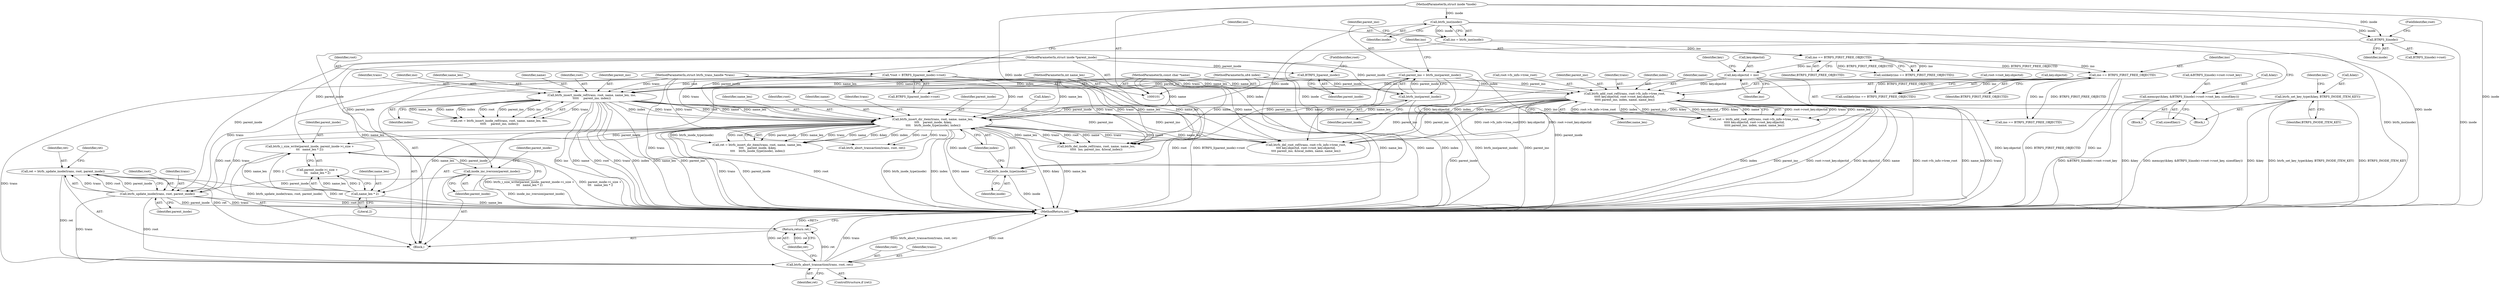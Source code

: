 digraph "0_linux_9c52057c698fb96f8f07e7a4bcf4801a092bda89@API" {
"1000260" [label="(Call,ret = btrfs_update_inode(trans, root, parent_inode))"];
"1000262" [label="(Call,btrfs_update_inode(trans, root, parent_inode))"];
"1000213" [label="(Call,btrfs_insert_dir_item(trans, root, name, name_len,\n \t\t\t\t    parent_inode, &key,\n \t\t\t\t    btrfs_inode_type(inode), index))"];
"1000199" [label="(Call,btrfs_insert_inode_ref(trans, root, name, name_len, ino,\n\t\t\t\t\t     parent_ino, index))"];
"1000102" [label="(MethodParameterIn,struct btrfs_trans_handle *trans)"];
"1000116" [label="(Call,*root = BTRFS_I(parent_inode)->root)"];
"1000105" [label="(MethodParameterIn,const char *name)"];
"1000106" [label="(MethodParameterIn,int name_len)"];
"1000168" [label="(Call,ino == BTRFS_FIRST_FREE_OBJECTID)"];
"1000134" [label="(Call,ino == BTRFS_FIRST_FREE_OBJECTID)"];
"1000123" [label="(Call,ino = btrfs_ino(inode))"];
"1000125" [label="(Call,btrfs_ino(inode))"];
"1000104" [label="(MethodParameterIn,struct inode *inode)"];
"1000128" [label="(Call,parent_ino = btrfs_ino(parent_inode))"];
"1000130" [label="(Call,btrfs_ino(parent_inode))"];
"1000119" [label="(Call,BTRFS_I(parent_inode))"];
"1000103" [label="(MethodParameterIn,struct inode *parent_inode)"];
"1000108" [label="(MethodParameterIn,u64 index)"];
"1000174" [label="(Call,btrfs_add_root_ref(trans, root->fs_info->tree_root,\n\t\t\t\t\t key.objectid, root->root_key.objectid,\n\t\t\t\t\t parent_ino, index, name, name_len))"];
"1000152" [label="(Call,key.objectid = ino)"];
"1000138" [label="(Call,memcpy(&key, &BTRFS_I(inode)->root->root_key, sizeof(key)))"];
"1000157" [label="(Call,btrfs_set_key_type(&key, BTRFS_INODE_ITEM_KEY))"];
"1000221" [label="(Call,btrfs_inode_type(inode))"];
"1000144" [label="(Call,BTRFS_I(inode))"];
"1000249" [label="(Call,inode_inc_iversion(parent_inode))"];
"1000240" [label="(Call,btrfs_i_size_write(parent_inode, parent_inode->i_size +\n\t\t\t   name_len * 2))"];
"1000246" [label="(Call,name_len * 2)"];
"1000268" [label="(Call,btrfs_abort_transaction(trans, root, ret))"];
"1000272" [label="(Return,return ret;)"];
"1000242" [label="(Call,parent_inode->i_size +\n\t\t\t   name_len * 2)"];
"1000128" [label="(Call,parent_ino = btrfs_ino(parent_inode))"];
"1000151" [label="(Block,)"];
"1000273" [label="(Identifier,ret)"];
"1000137" [label="(Block,)"];
"1000270" [label="(Identifier,root)"];
"1000277" [label="(Call,ino == BTRFS_FIRST_FREE_OBJECTID)"];
"1000213" [label="(Call,btrfs_insert_dir_item(trans, root, name, name_len,\n \t\t\t\t    parent_inode, &key,\n \t\t\t\t    btrfs_inode_type(inode), index))"];
"1000117" [label="(Identifier,root)"];
"1000141" [label="(Call,&BTRFS_I(inode)->root->root_key)"];
"1000219" [label="(Call,&key)"];
"1000156" [label="(Identifier,ino)"];
"1000118" [label="(Call,BTRFS_I(parent_inode)->root)"];
"1000271" [label="(Identifier,ret)"];
"1000211" [label="(Call,ret = btrfs_insert_dir_item(trans, root, name, name_len,\n \t\t\t\t    parent_inode, &key,\n \t\t\t\t    btrfs_inode_type(inode), index))"];
"1000124" [label="(Identifier,ino)"];
"1000146" [label="(FieldIdentifier,root)"];
"1000217" [label="(Identifier,name_len)"];
"1000240" [label="(Call,btrfs_i_size_write(parent_inode, parent_inode->i_size +\n\t\t\t   name_len * 2))"];
"1000265" [label="(Identifier,parent_inode)"];
"1000116" [label="(Call,*root = BTRFS_I(parent_inode)->root)"];
"1000241" [label="(Identifier,parent_inode)"];
"1000176" [label="(Call,root->fs_info->tree_root)"];
"1000313" [label="(Call,btrfs_del_inode_ref(trans, root, name, name_len,\n\t\t\t\t\t  ino, parent_ino, &local_index))"];
"1000170" [label="(Identifier,BTRFS_FIRST_FREE_OBJECTID)"];
"1000145" [label="(Identifier,inode)"];
"1000234" [label="(Call,btrfs_abort_transaction(trans, root, ret))"];
"1000123" [label="(Call,ino = btrfs_ino(inode))"];
"1000144" [label="(Call,BTRFS_I(inode))"];
"1000126" [label="(Identifier,inode)"];
"1000247" [label="(Identifier,name_len)"];
"1000143" [label="(Call,BTRFS_I(inode)->root)"];
"1000167" [label="(Call,unlikely(ino == BTRFS_FIRST_FREE_OBJECTID))"];
"1000215" [label="(Identifier,root)"];
"1000206" [label="(Identifier,index)"];
"1000205" [label="(Identifier,parent_ino)"];
"1000248" [label="(Literal,2)"];
"1000109" [label="(Block,)"];
"1000189" [label="(Identifier,parent_ino)"];
"1000120" [label="(Identifier,parent_inode)"];
"1000119" [label="(Call,BTRFS_I(parent_inode))"];
"1000136" [label="(Identifier,BTRFS_FIRST_FREE_OBJECTID)"];
"1000216" [label="(Identifier,name)"];
"1000169" [label="(Identifier,ino)"];
"1000160" [label="(Identifier,BTRFS_INODE_ITEM_KEY)"];
"1000200" [label="(Identifier,trans)"];
"1000264" [label="(Identifier,root)"];
"1000168" [label="(Call,ino == BTRFS_FIRST_FREE_OBJECTID)"];
"1000102" [label="(MethodParameterIn,struct btrfs_trans_handle *trans)"];
"1000272" [label="(Return,return ret;)"];
"1000263" [label="(Identifier,trans)"];
"1000192" [label="(Identifier,name_len)"];
"1000260" [label="(Call,ret = btrfs_update_inode(trans, root, parent_inode))"];
"1000285" [label="(Call,btrfs_del_root_ref(trans, root->fs_info->tree_root,\n\t\t\t\t key.objectid, root->root_key.objectid,\n\t\t\t\t parent_ino, &local_index, name, name_len))"];
"1000175" [label="(Identifier,trans)"];
"1000250" [label="(Identifier,parent_inode)"];
"1000130" [label="(Call,btrfs_ino(parent_inode))"];
"1000249" [label="(Call,inode_inc_iversion(parent_inode))"];
"1000222" [label="(Identifier,inode)"];
"1000157" [label="(Call,btrfs_set_key_type(&key, BTRFS_INODE_ITEM_KEY))"];
"1000104" [label="(MethodParameterIn,struct inode *inode)"];
"1000204" [label="(Identifier,ino)"];
"1000190" [label="(Identifier,index)"];
"1000148" [label="(Call,sizeof(key))"];
"1000108" [label="(MethodParameterIn,u64 index)"];
"1000153" [label="(Call,key.objectid)"];
"1000133" [label="(Call,unlikely(ino == BTRFS_FIRST_FREE_OBJECTID))"];
"1000131" [label="(Identifier,parent_inode)"];
"1000103" [label="(MethodParameterIn,struct inode *parent_inode)"];
"1000106" [label="(MethodParameterIn,int name_len)"];
"1000269" [label="(Identifier,trans)"];
"1000253" [label="(Identifier,parent_inode)"];
"1000268" [label="(Call,btrfs_abort_transaction(trans, root, ret))"];
"1000134" [label="(Call,ino == BTRFS_FIRST_FREE_OBJECTID)"];
"1000174" [label="(Call,btrfs_add_root_ref(trans, root->fs_info->tree_root,\n\t\t\t\t\t key.objectid, root->root_key.objectid,\n\t\t\t\t\t parent_ino, index, name, name_len))"];
"1000152" [label="(Call,key.objectid = ino)"];
"1000105" [label="(MethodParameterIn,const char *name)"];
"1000158" [label="(Call,&key)"];
"1000262" [label="(Call,btrfs_update_inode(trans, root, parent_inode))"];
"1000121" [label="(FieldIdentifier,root)"];
"1000324" [label="(MethodReturn,int)"];
"1000197" [label="(Call,ret = btrfs_insert_inode_ref(trans, root, name, name_len, ino,\n\t\t\t\t\t     parent_ino, index))"];
"1000139" [label="(Call,&key)"];
"1000221" [label="(Call,btrfs_inode_type(inode))"];
"1000267" [label="(Identifier,ret)"];
"1000246" [label="(Call,name_len * 2)"];
"1000191" [label="(Identifier,name)"];
"1000223" [label="(Identifier,index)"];
"1000184" [label="(Call,root->root_key.objectid)"];
"1000138" [label="(Call,memcpy(&key, &BTRFS_I(inode)->root->root_key, sizeof(key)))"];
"1000214" [label="(Identifier,trans)"];
"1000135" [label="(Identifier,ino)"];
"1000203" [label="(Identifier,name_len)"];
"1000129" [label="(Identifier,parent_ino)"];
"1000266" [label="(ControlStructure,if (ret))"];
"1000159" [label="(Identifier,key)"];
"1000125" [label="(Call,btrfs_ino(inode))"];
"1000163" [label="(Identifier,key)"];
"1000202" [label="(Identifier,name)"];
"1000201" [label="(Identifier,root)"];
"1000261" [label="(Identifier,ret)"];
"1000218" [label="(Identifier,parent_inode)"];
"1000172" [label="(Call,ret = btrfs_add_root_ref(trans, root->fs_info->tree_root,\n\t\t\t\t\t key.objectid, root->root_key.objectid,\n\t\t\t\t\t parent_ino, index, name, name_len))"];
"1000199" [label="(Call,btrfs_insert_inode_ref(trans, root, name, name_len, ino,\n\t\t\t\t\t     parent_ino, index))"];
"1000181" [label="(Call,key.objectid)"];
"1000260" -> "1000109"  [label="AST: "];
"1000260" -> "1000262"  [label="CFG: "];
"1000261" -> "1000260"  [label="AST: "];
"1000262" -> "1000260"  [label="AST: "];
"1000267" -> "1000260"  [label="CFG: "];
"1000260" -> "1000324"  [label="DDG: btrfs_update_inode(trans, root, parent_inode)"];
"1000260" -> "1000324"  [label="DDG: ret"];
"1000262" -> "1000260"  [label="DDG: trans"];
"1000262" -> "1000260"  [label="DDG: root"];
"1000262" -> "1000260"  [label="DDG: parent_inode"];
"1000260" -> "1000268"  [label="DDG: ret"];
"1000260" -> "1000272"  [label="DDG: ret"];
"1000262" -> "1000265"  [label="CFG: "];
"1000263" -> "1000262"  [label="AST: "];
"1000264" -> "1000262"  [label="AST: "];
"1000265" -> "1000262"  [label="AST: "];
"1000262" -> "1000324"  [label="DDG: parent_inode"];
"1000262" -> "1000324"  [label="DDG: trans"];
"1000262" -> "1000324"  [label="DDG: root"];
"1000213" -> "1000262"  [label="DDG: trans"];
"1000213" -> "1000262"  [label="DDG: root"];
"1000102" -> "1000262"  [label="DDG: trans"];
"1000249" -> "1000262"  [label="DDG: parent_inode"];
"1000103" -> "1000262"  [label="DDG: parent_inode"];
"1000262" -> "1000268"  [label="DDG: trans"];
"1000262" -> "1000268"  [label="DDG: root"];
"1000213" -> "1000211"  [label="AST: "];
"1000213" -> "1000223"  [label="CFG: "];
"1000214" -> "1000213"  [label="AST: "];
"1000215" -> "1000213"  [label="AST: "];
"1000216" -> "1000213"  [label="AST: "];
"1000217" -> "1000213"  [label="AST: "];
"1000218" -> "1000213"  [label="AST: "];
"1000219" -> "1000213"  [label="AST: "];
"1000221" -> "1000213"  [label="AST: "];
"1000223" -> "1000213"  [label="AST: "];
"1000211" -> "1000213"  [label="CFG: "];
"1000213" -> "1000324"  [label="DDG: btrfs_inode_type(inode)"];
"1000213" -> "1000324"  [label="DDG: index"];
"1000213" -> "1000324"  [label="DDG: name"];
"1000213" -> "1000324"  [label="DDG: &key"];
"1000213" -> "1000324"  [label="DDG: name_len"];
"1000213" -> "1000324"  [label="DDG: trans"];
"1000213" -> "1000324"  [label="DDG: parent_inode"];
"1000213" -> "1000324"  [label="DDG: root"];
"1000213" -> "1000211"  [label="DDG: parent_inode"];
"1000213" -> "1000211"  [label="DDG: name_len"];
"1000213" -> "1000211"  [label="DDG: trans"];
"1000213" -> "1000211"  [label="DDG: name"];
"1000213" -> "1000211"  [label="DDG: &key"];
"1000213" -> "1000211"  [label="DDG: index"];
"1000213" -> "1000211"  [label="DDG: btrfs_inode_type(inode)"];
"1000213" -> "1000211"  [label="DDG: root"];
"1000199" -> "1000213"  [label="DDG: trans"];
"1000199" -> "1000213"  [label="DDG: root"];
"1000199" -> "1000213"  [label="DDG: name"];
"1000199" -> "1000213"  [label="DDG: name_len"];
"1000199" -> "1000213"  [label="DDG: index"];
"1000174" -> "1000213"  [label="DDG: trans"];
"1000174" -> "1000213"  [label="DDG: name"];
"1000174" -> "1000213"  [label="DDG: name_len"];
"1000174" -> "1000213"  [label="DDG: index"];
"1000102" -> "1000213"  [label="DDG: trans"];
"1000116" -> "1000213"  [label="DDG: root"];
"1000105" -> "1000213"  [label="DDG: name"];
"1000106" -> "1000213"  [label="DDG: name_len"];
"1000130" -> "1000213"  [label="DDG: parent_inode"];
"1000103" -> "1000213"  [label="DDG: parent_inode"];
"1000138" -> "1000213"  [label="DDG: &key"];
"1000157" -> "1000213"  [label="DDG: &key"];
"1000221" -> "1000213"  [label="DDG: inode"];
"1000108" -> "1000213"  [label="DDG: index"];
"1000213" -> "1000234"  [label="DDG: trans"];
"1000213" -> "1000234"  [label="DDG: root"];
"1000213" -> "1000240"  [label="DDG: parent_inode"];
"1000213" -> "1000246"  [label="DDG: name_len"];
"1000213" -> "1000285"  [label="DDG: trans"];
"1000213" -> "1000285"  [label="DDG: name"];
"1000213" -> "1000285"  [label="DDG: name_len"];
"1000213" -> "1000313"  [label="DDG: trans"];
"1000213" -> "1000313"  [label="DDG: root"];
"1000213" -> "1000313"  [label="DDG: name"];
"1000213" -> "1000313"  [label="DDG: name_len"];
"1000199" -> "1000197"  [label="AST: "];
"1000199" -> "1000206"  [label="CFG: "];
"1000200" -> "1000199"  [label="AST: "];
"1000201" -> "1000199"  [label="AST: "];
"1000202" -> "1000199"  [label="AST: "];
"1000203" -> "1000199"  [label="AST: "];
"1000204" -> "1000199"  [label="AST: "];
"1000205" -> "1000199"  [label="AST: "];
"1000206" -> "1000199"  [label="AST: "];
"1000197" -> "1000199"  [label="CFG: "];
"1000199" -> "1000324"  [label="DDG: root"];
"1000199" -> "1000324"  [label="DDG: trans"];
"1000199" -> "1000324"  [label="DDG: index"];
"1000199" -> "1000324"  [label="DDG: name_len"];
"1000199" -> "1000324"  [label="DDG: parent_ino"];
"1000199" -> "1000324"  [label="DDG: ino"];
"1000199" -> "1000324"  [label="DDG: name"];
"1000199" -> "1000197"  [label="DDG: trans"];
"1000199" -> "1000197"  [label="DDG: name_len"];
"1000199" -> "1000197"  [label="DDG: name"];
"1000199" -> "1000197"  [label="DDG: index"];
"1000199" -> "1000197"  [label="DDG: root"];
"1000199" -> "1000197"  [label="DDG: parent_ino"];
"1000199" -> "1000197"  [label="DDG: ino"];
"1000102" -> "1000199"  [label="DDG: trans"];
"1000116" -> "1000199"  [label="DDG: root"];
"1000105" -> "1000199"  [label="DDG: name"];
"1000106" -> "1000199"  [label="DDG: name_len"];
"1000168" -> "1000199"  [label="DDG: ino"];
"1000128" -> "1000199"  [label="DDG: parent_ino"];
"1000108" -> "1000199"  [label="DDG: index"];
"1000199" -> "1000277"  [label="DDG: ino"];
"1000199" -> "1000285"  [label="DDG: parent_ino"];
"1000199" -> "1000313"  [label="DDG: parent_ino"];
"1000102" -> "1000101"  [label="AST: "];
"1000102" -> "1000324"  [label="DDG: trans"];
"1000102" -> "1000174"  [label="DDG: trans"];
"1000102" -> "1000234"  [label="DDG: trans"];
"1000102" -> "1000268"  [label="DDG: trans"];
"1000102" -> "1000285"  [label="DDG: trans"];
"1000102" -> "1000313"  [label="DDG: trans"];
"1000116" -> "1000109"  [label="AST: "];
"1000116" -> "1000118"  [label="CFG: "];
"1000117" -> "1000116"  [label="AST: "];
"1000118" -> "1000116"  [label="AST: "];
"1000124" -> "1000116"  [label="CFG: "];
"1000116" -> "1000324"  [label="DDG: root"];
"1000116" -> "1000324"  [label="DDG: BTRFS_I(parent_inode)->root"];
"1000105" -> "1000101"  [label="AST: "];
"1000105" -> "1000324"  [label="DDG: name"];
"1000105" -> "1000174"  [label="DDG: name"];
"1000105" -> "1000285"  [label="DDG: name"];
"1000105" -> "1000313"  [label="DDG: name"];
"1000106" -> "1000101"  [label="AST: "];
"1000106" -> "1000324"  [label="DDG: name_len"];
"1000106" -> "1000174"  [label="DDG: name_len"];
"1000106" -> "1000246"  [label="DDG: name_len"];
"1000106" -> "1000285"  [label="DDG: name_len"];
"1000106" -> "1000313"  [label="DDG: name_len"];
"1000168" -> "1000167"  [label="AST: "];
"1000168" -> "1000170"  [label="CFG: "];
"1000169" -> "1000168"  [label="AST: "];
"1000170" -> "1000168"  [label="AST: "];
"1000167" -> "1000168"  [label="CFG: "];
"1000168" -> "1000324"  [label="DDG: ino"];
"1000168" -> "1000324"  [label="DDG: BTRFS_FIRST_FREE_OBJECTID"];
"1000168" -> "1000167"  [label="DDG: ino"];
"1000168" -> "1000167"  [label="DDG: BTRFS_FIRST_FREE_OBJECTID"];
"1000134" -> "1000168"  [label="DDG: ino"];
"1000134" -> "1000168"  [label="DDG: BTRFS_FIRST_FREE_OBJECTID"];
"1000168" -> "1000277"  [label="DDG: ino"];
"1000168" -> "1000277"  [label="DDG: BTRFS_FIRST_FREE_OBJECTID"];
"1000134" -> "1000133"  [label="AST: "];
"1000134" -> "1000136"  [label="CFG: "];
"1000135" -> "1000134"  [label="AST: "];
"1000136" -> "1000134"  [label="AST: "];
"1000133" -> "1000134"  [label="CFG: "];
"1000134" -> "1000133"  [label="DDG: ino"];
"1000134" -> "1000133"  [label="DDG: BTRFS_FIRST_FREE_OBJECTID"];
"1000123" -> "1000134"  [label="DDG: ino"];
"1000134" -> "1000152"  [label="DDG: ino"];
"1000123" -> "1000109"  [label="AST: "];
"1000123" -> "1000125"  [label="CFG: "];
"1000124" -> "1000123"  [label="AST: "];
"1000125" -> "1000123"  [label="AST: "];
"1000129" -> "1000123"  [label="CFG: "];
"1000123" -> "1000324"  [label="DDG: btrfs_ino(inode)"];
"1000125" -> "1000123"  [label="DDG: inode"];
"1000125" -> "1000126"  [label="CFG: "];
"1000126" -> "1000125"  [label="AST: "];
"1000125" -> "1000324"  [label="DDG: inode"];
"1000104" -> "1000125"  [label="DDG: inode"];
"1000125" -> "1000144"  [label="DDG: inode"];
"1000125" -> "1000221"  [label="DDG: inode"];
"1000104" -> "1000101"  [label="AST: "];
"1000104" -> "1000324"  [label="DDG: inode"];
"1000104" -> "1000144"  [label="DDG: inode"];
"1000104" -> "1000221"  [label="DDG: inode"];
"1000128" -> "1000109"  [label="AST: "];
"1000128" -> "1000130"  [label="CFG: "];
"1000129" -> "1000128"  [label="AST: "];
"1000130" -> "1000128"  [label="AST: "];
"1000135" -> "1000128"  [label="CFG: "];
"1000128" -> "1000324"  [label="DDG: btrfs_ino(parent_inode)"];
"1000128" -> "1000324"  [label="DDG: parent_ino"];
"1000130" -> "1000128"  [label="DDG: parent_inode"];
"1000128" -> "1000174"  [label="DDG: parent_ino"];
"1000128" -> "1000285"  [label="DDG: parent_ino"];
"1000128" -> "1000313"  [label="DDG: parent_ino"];
"1000130" -> "1000131"  [label="CFG: "];
"1000131" -> "1000130"  [label="AST: "];
"1000130" -> "1000324"  [label="DDG: parent_inode"];
"1000119" -> "1000130"  [label="DDG: parent_inode"];
"1000103" -> "1000130"  [label="DDG: parent_inode"];
"1000119" -> "1000118"  [label="AST: "];
"1000119" -> "1000120"  [label="CFG: "];
"1000120" -> "1000119"  [label="AST: "];
"1000121" -> "1000119"  [label="CFG: "];
"1000103" -> "1000119"  [label="DDG: parent_inode"];
"1000103" -> "1000101"  [label="AST: "];
"1000103" -> "1000324"  [label="DDG: parent_inode"];
"1000103" -> "1000240"  [label="DDG: parent_inode"];
"1000103" -> "1000249"  [label="DDG: parent_inode"];
"1000108" -> "1000101"  [label="AST: "];
"1000108" -> "1000324"  [label="DDG: index"];
"1000108" -> "1000174"  [label="DDG: index"];
"1000174" -> "1000172"  [label="AST: "];
"1000174" -> "1000192"  [label="CFG: "];
"1000175" -> "1000174"  [label="AST: "];
"1000176" -> "1000174"  [label="AST: "];
"1000181" -> "1000174"  [label="AST: "];
"1000184" -> "1000174"  [label="AST: "];
"1000189" -> "1000174"  [label="AST: "];
"1000190" -> "1000174"  [label="AST: "];
"1000191" -> "1000174"  [label="AST: "];
"1000192" -> "1000174"  [label="AST: "];
"1000172" -> "1000174"  [label="CFG: "];
"1000174" -> "1000324"  [label="DDG: index"];
"1000174" -> "1000324"  [label="DDG: parent_ino"];
"1000174" -> "1000324"  [label="DDG: root->root_key.objectid"];
"1000174" -> "1000324"  [label="DDG: key.objectid"];
"1000174" -> "1000324"  [label="DDG: name"];
"1000174" -> "1000324"  [label="DDG: root->fs_info->tree_root"];
"1000174" -> "1000324"  [label="DDG: name_len"];
"1000174" -> "1000324"  [label="DDG: trans"];
"1000174" -> "1000172"  [label="DDG: root->root_key.objectid"];
"1000174" -> "1000172"  [label="DDG: trans"];
"1000174" -> "1000172"  [label="DDG: name_len"];
"1000174" -> "1000172"  [label="DDG: root->fs_info->tree_root"];
"1000174" -> "1000172"  [label="DDG: index"];
"1000174" -> "1000172"  [label="DDG: parent_ino"];
"1000174" -> "1000172"  [label="DDG: key.objectid"];
"1000174" -> "1000172"  [label="DDG: name"];
"1000152" -> "1000174"  [label="DDG: key.objectid"];
"1000174" -> "1000285"  [label="DDG: root->fs_info->tree_root"];
"1000174" -> "1000285"  [label="DDG: key.objectid"];
"1000174" -> "1000285"  [label="DDG: root->root_key.objectid"];
"1000174" -> "1000285"  [label="DDG: parent_ino"];
"1000174" -> "1000313"  [label="DDG: parent_ino"];
"1000152" -> "1000151"  [label="AST: "];
"1000152" -> "1000156"  [label="CFG: "];
"1000153" -> "1000152"  [label="AST: "];
"1000156" -> "1000152"  [label="AST: "];
"1000159" -> "1000152"  [label="CFG: "];
"1000152" -> "1000324"  [label="DDG: key.objectid"];
"1000152" -> "1000285"  [label="DDG: key.objectid"];
"1000138" -> "1000137"  [label="AST: "];
"1000138" -> "1000148"  [label="CFG: "];
"1000139" -> "1000138"  [label="AST: "];
"1000141" -> "1000138"  [label="AST: "];
"1000148" -> "1000138"  [label="AST: "];
"1000169" -> "1000138"  [label="CFG: "];
"1000138" -> "1000324"  [label="DDG: &BTRFS_I(inode)->root->root_key"];
"1000138" -> "1000324"  [label="DDG: &key"];
"1000138" -> "1000324"  [label="DDG: memcpy(&key, &BTRFS_I(inode)->root->root_key, sizeof(key))"];
"1000157" -> "1000151"  [label="AST: "];
"1000157" -> "1000160"  [label="CFG: "];
"1000158" -> "1000157"  [label="AST: "];
"1000160" -> "1000157"  [label="AST: "];
"1000163" -> "1000157"  [label="CFG: "];
"1000157" -> "1000324"  [label="DDG: btrfs_set_key_type(&key, BTRFS_INODE_ITEM_KEY)"];
"1000157" -> "1000324"  [label="DDG: BTRFS_INODE_ITEM_KEY"];
"1000157" -> "1000324"  [label="DDG: &key"];
"1000221" -> "1000222"  [label="CFG: "];
"1000222" -> "1000221"  [label="AST: "];
"1000223" -> "1000221"  [label="CFG: "];
"1000221" -> "1000324"  [label="DDG: inode"];
"1000144" -> "1000221"  [label="DDG: inode"];
"1000144" -> "1000143"  [label="AST: "];
"1000144" -> "1000145"  [label="CFG: "];
"1000145" -> "1000144"  [label="AST: "];
"1000146" -> "1000144"  [label="CFG: "];
"1000144" -> "1000324"  [label="DDG: inode"];
"1000249" -> "1000109"  [label="AST: "];
"1000249" -> "1000250"  [label="CFG: "];
"1000250" -> "1000249"  [label="AST: "];
"1000253" -> "1000249"  [label="CFG: "];
"1000249" -> "1000324"  [label="DDG: inode_inc_iversion(parent_inode)"];
"1000240" -> "1000249"  [label="DDG: parent_inode"];
"1000240" -> "1000109"  [label="AST: "];
"1000240" -> "1000242"  [label="CFG: "];
"1000241" -> "1000240"  [label="AST: "];
"1000242" -> "1000240"  [label="AST: "];
"1000250" -> "1000240"  [label="CFG: "];
"1000240" -> "1000324"  [label="DDG: btrfs_i_size_write(parent_inode, parent_inode->i_size +\n\t\t\t   name_len * 2)"];
"1000240" -> "1000324"  [label="DDG: parent_inode->i_size +\n\t\t\t   name_len * 2"];
"1000246" -> "1000240"  [label="DDG: name_len"];
"1000246" -> "1000240"  [label="DDG: 2"];
"1000246" -> "1000242"  [label="AST: "];
"1000246" -> "1000248"  [label="CFG: "];
"1000247" -> "1000246"  [label="AST: "];
"1000248" -> "1000246"  [label="AST: "];
"1000242" -> "1000246"  [label="CFG: "];
"1000246" -> "1000324"  [label="DDG: name_len"];
"1000246" -> "1000242"  [label="DDG: name_len"];
"1000246" -> "1000242"  [label="DDG: 2"];
"1000268" -> "1000266"  [label="AST: "];
"1000268" -> "1000271"  [label="CFG: "];
"1000269" -> "1000268"  [label="AST: "];
"1000270" -> "1000268"  [label="AST: "];
"1000271" -> "1000268"  [label="AST: "];
"1000273" -> "1000268"  [label="CFG: "];
"1000268" -> "1000324"  [label="DDG: trans"];
"1000268" -> "1000324"  [label="DDG: btrfs_abort_transaction(trans, root, ret)"];
"1000268" -> "1000324"  [label="DDG: root"];
"1000268" -> "1000324"  [label="DDG: ret"];
"1000268" -> "1000272"  [label="DDG: ret"];
"1000272" -> "1000109"  [label="AST: "];
"1000272" -> "1000273"  [label="CFG: "];
"1000273" -> "1000272"  [label="AST: "];
"1000324" -> "1000272"  [label="CFG: "];
"1000272" -> "1000324"  [label="DDG: <RET>"];
"1000273" -> "1000272"  [label="DDG: ret"];
}
